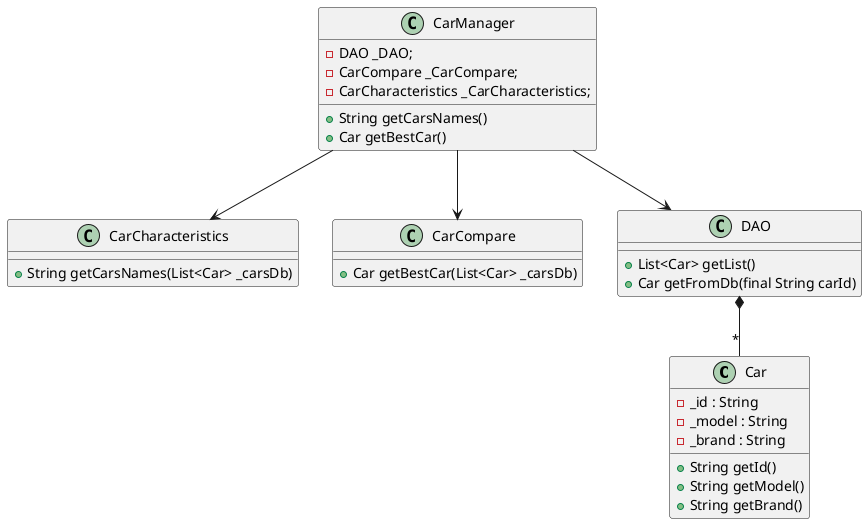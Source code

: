 @startuml
Class Car {
    - _id : String
    - _model : String
    - _brand : String
    + String getId()
    + String getModel()
    + String getBrand()
}
Class CarCharacteristics {
    + String getCarsNames(List<Car> _carsDb)
}
Class CarCompare {
    + Car getBestCar(List<Car> _carsDb)
}
Class CarManager {
    - DAO _DAO;
    - CarCompare _CarCompare;
    - CarCharacteristics _CarCharacteristics;
    + String getCarsNames()
    + Car getBestCar()
}
Class DAO {
    + List<Car> getList()
    + Car getFromDb(final String carId)
}
DAO *--"*" Car
CarManager --> DAO
CarManager --> CarCompare
CarManager --> CarCharacteristics
@end